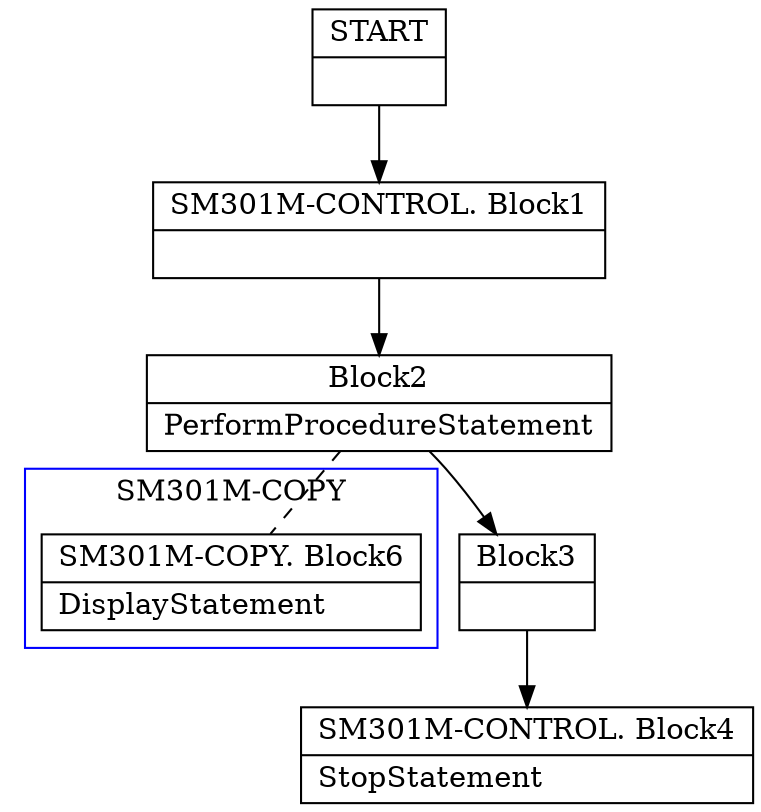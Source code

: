 digraph Cfg {
compound=true;
node [
shape = "record"
]

edge [
arrowtail = "empty"
]
Block0 [
label = "{START|}"
]
Block1 [
label = "{SM301M-CONTROL. Block1|}"
]
Block2 [
label = "{Block2|PerformProcedureStatement\l}"
]
subgraph cluster_1{
color = blue;
label = "SM301M-COPY";
Block6 [
label = "{SM301M-COPY. Block6|DisplayStatement\l}"
]

}
Block2 -> Block6 [style=dashed, arrowhead=none]

Block3 [
label = "{Block3|}"
]
Block4 [
label = "{SM301M-CONTROL. Block4|StopStatement\l}"
]
Block0 -> Block1
Block1 -> Block2
Block2 -> Block3
Block3 -> Block4

}

